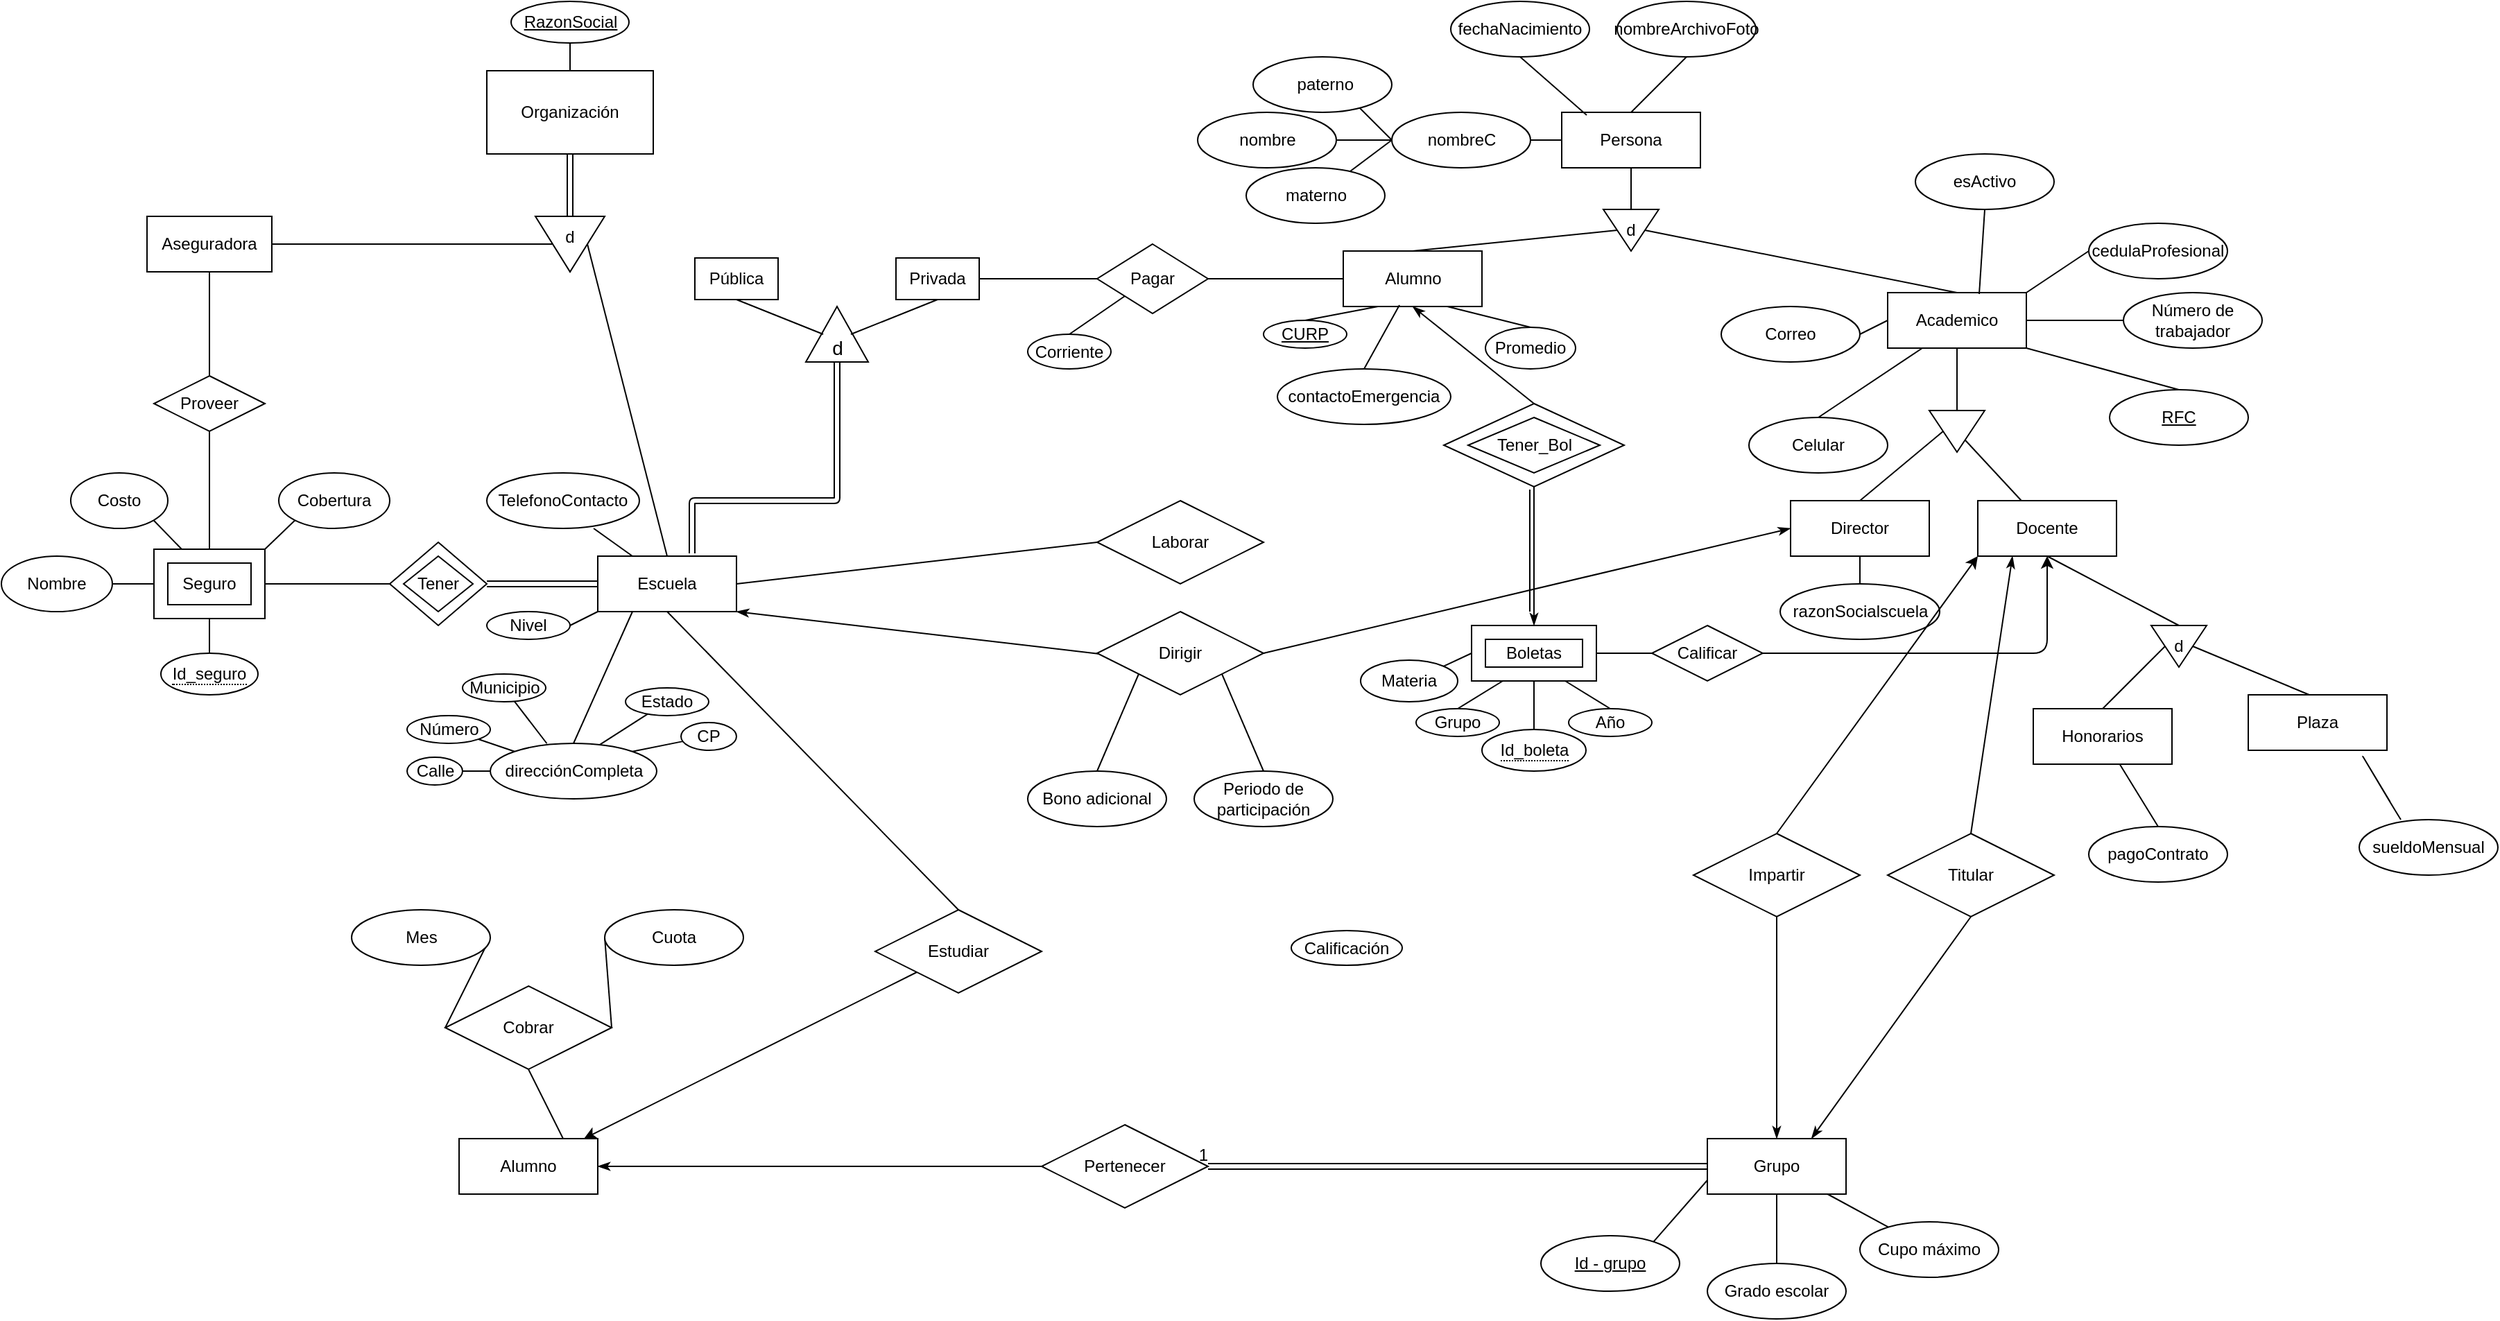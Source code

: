 <mxfile version="14.9.0" type="google"><diagram id="R2lEEEUBdFMjLlhIrx00" name="Page-1"><mxGraphModel dx="2610" dy="1580" grid="1" gridSize="10" guides="1" tooltips="1" connect="1" arrows="1" fold="1" page="1" pageScale="1" pageWidth="850" pageHeight="1100" math="0" shadow="0" extFonts="Permanent Marker^https://fonts.googleapis.com/css?family=Permanent+Marker"><root><mxCell id="0"/><mxCell id="1" parent="0"/><mxCell id="KtLs7sOax0Psql4U3E7a-147" style="edgeStyle=none;rounded=0;orthogonalLoop=1;jettySize=auto;html=1;exitX=1;exitY=1;exitDx=0;exitDy=0;entryX=0.085;entryY=0.525;entryDx=0;entryDy=0;entryPerimeter=0;startArrow=classicThin;startFill=1;endArrow=none;endFill=0;" parent="1" source="KtLs7sOax0Psql4U3E7a-1" target="KtLs7sOax0Psql4U3E7a-143" edge="1"><mxGeometry relative="1" as="geometry"/></mxCell><mxCell id="KtLs7sOax0Psql4U3E7a-1" value="Escuela" style="whiteSpace=wrap;html=1;align=center;" parent="1" vertex="1"><mxGeometry x="-610" y="90" width="100" height="40" as="geometry"/></mxCell><mxCell id="KtLs7sOax0Psql4U3E7a-2" value="Laborar" style="shape=rhombus;perimeter=rhombusPerimeter;whiteSpace=wrap;html=1;align=center;" parent="1" vertex="1"><mxGeometry x="-250" y="50" width="120" height="60" as="geometry"/></mxCell><mxCell id="KtLs7sOax0Psql4U3E7a-4" value="" style="endArrow=none;html=1;rounded=0;exitX=1;exitY=0.5;exitDx=0;exitDy=0;entryX=0;entryY=0.5;entryDx=0;entryDy=0;" parent="1" source="KtLs7sOax0Psql4U3E7a-1" target="KtLs7sOax0Psql4U3E7a-2" edge="1"><mxGeometry relative="1" as="geometry"><mxPoint x="310" y="250" as="sourcePoint"/><mxPoint x="470" y="250" as="targetPoint"/></mxGeometry></mxCell><mxCell id="UCFjjiq-yuMNq34gSpw4-24" style="edgeStyle=none;rounded=0;orthogonalLoop=1;jettySize=auto;html=1;exitX=0;exitY=0.5;exitDx=0;exitDy=0;entryX=1;entryY=0;entryDx=0;entryDy=0;endArrow=none;endFill=0;" parent="1" source="KtLs7sOax0Psql4U3E7a-7" target="UCFjjiq-yuMNq34gSpw4-15" edge="1"><mxGeometry relative="1" as="geometry"/></mxCell><mxCell id="KtLs7sOax0Psql4U3E7a-7" value="cedulaProfesional" style="ellipse;whiteSpace=wrap;html=1;align=center;" parent="1" vertex="1"><mxGeometry x="465" y="-150" width="100" height="40" as="geometry"/></mxCell><mxCell id="UCFjjiq-yuMNq34gSpw4-25" style="edgeStyle=none;rounded=0;orthogonalLoop=1;jettySize=auto;html=1;exitX=0;exitY=0.5;exitDx=0;exitDy=0;entryX=1;entryY=0.5;entryDx=0;entryDy=0;endArrow=none;endFill=0;" parent="1" source="KtLs7sOax0Psql4U3E7a-11" target="UCFjjiq-yuMNq34gSpw4-15" edge="1"><mxGeometry relative="1" as="geometry"/></mxCell><mxCell id="KtLs7sOax0Psql4U3E7a-11" value="Número de trabajador" style="ellipse;whiteSpace=wrap;html=1;align=center;" parent="1" vertex="1"><mxGeometry x="490" y="-100" width="100" height="40" as="geometry"/></mxCell><mxCell id="UCFjjiq-yuMNq34gSpw4-26" style="edgeStyle=none;rounded=0;orthogonalLoop=1;jettySize=auto;html=1;exitX=0.5;exitY=0;exitDx=0;exitDy=0;entryX=1;entryY=1;entryDx=0;entryDy=0;endArrow=none;endFill=0;" parent="1" source="KtLs7sOax0Psql4U3E7a-12" target="UCFjjiq-yuMNq34gSpw4-15" edge="1"><mxGeometry relative="1" as="geometry"/></mxCell><mxCell id="KtLs7sOax0Psql4U3E7a-12" value="RFC" style="ellipse;whiteSpace=wrap;html=1;align=center;fontStyle=4" parent="1" vertex="1"><mxGeometry x="480" y="-30" width="100" height="40" as="geometry"/></mxCell><mxCell id="UCFjjiq-yuMNq34gSpw4-28" style="edgeStyle=none;rounded=0;orthogonalLoop=1;jettySize=auto;html=1;exitX=1;exitY=0.5;exitDx=0;exitDy=0;entryX=0;entryY=0.5;entryDx=0;entryDy=0;endArrow=none;endFill=0;" parent="1" source="KtLs7sOax0Psql4U3E7a-27" target="UCFjjiq-yuMNq34gSpw4-15" edge="1"><mxGeometry relative="1" as="geometry"/></mxCell><mxCell id="KtLs7sOax0Psql4U3E7a-27" value="Correo" style="ellipse;whiteSpace=wrap;html=1;align=center;" parent="1" vertex="1"><mxGeometry x="200" y="-90" width="100" height="40" as="geometry"/></mxCell><mxCell id="UCFjjiq-yuMNq34gSpw4-27" style="edgeStyle=none;rounded=0;orthogonalLoop=1;jettySize=auto;html=1;exitX=0.5;exitY=0;exitDx=0;exitDy=0;entryX=0.25;entryY=1;entryDx=0;entryDy=0;endArrow=none;endFill=0;" parent="1" source="KtLs7sOax0Psql4U3E7a-28" target="UCFjjiq-yuMNq34gSpw4-15" edge="1"><mxGeometry relative="1" as="geometry"/></mxCell><mxCell id="KtLs7sOax0Psql4U3E7a-28" value="Celular" style="ellipse;whiteSpace=wrap;html=1;align=center;" parent="1" vertex="1"><mxGeometry x="220" y="-10" width="100" height="40" as="geometry"/></mxCell><mxCell id="KtLs7sOax0Psql4U3E7a-161" value="" style="edgeStyle=none;rounded=0;orthogonalLoop=1;jettySize=auto;html=1;startArrow=classicThin;startFill=1;endArrow=none;endFill=0;" parent="1" source="KtLs7sOax0Psql4U3E7a-39" target="KtLs7sOax0Psql4U3E7a-160" edge="1"><mxGeometry relative="1" as="geometry"/></mxCell><mxCell id="KtLs7sOax0Psql4U3E7a-39" value="Alumno" style="whiteSpace=wrap;html=1;align=center;" parent="1" vertex="1"><mxGeometry x="-710" y="510" width="100" height="40" as="geometry"/></mxCell><mxCell id="UCFjjiq-yuMNq34gSpw4-23" style="edgeStyle=none;rounded=0;orthogonalLoop=1;jettySize=auto;html=1;exitX=0.5;exitY=0;exitDx=0;exitDy=0;entryX=0.75;entryY=1;entryDx=0;entryDy=0;endArrow=none;endFill=0;" parent="1" source="KtLs7sOax0Psql4U3E7a-45" target="UCFjjiq-yuMNq34gSpw4-16" edge="1"><mxGeometry relative="1" as="geometry"/></mxCell><mxCell id="KtLs7sOax0Psql4U3E7a-45" value="Promedio" style="ellipse;whiteSpace=wrap;html=1;align=center;" parent="1" vertex="1"><mxGeometry x="30" y="-75" width="65" height="30" as="geometry"/></mxCell><mxCell id="KtLs7sOax0Psql4U3E7a-86" value="" style="edgeStyle=none;rounded=0;orthogonalLoop=1;jettySize=auto;html=1;endArrow=none;endFill=0;entryX=0.5;entryY=0;entryDx=0;entryDy=0;exitX=0.5;exitY=1;exitDx=0;exitDy=0;" parent="1" source="GUMRj1ig7MJOUgYOpkWh-27" target="GUMRj1ig7MJOUgYOpkWh-23" edge="1"><mxGeometry relative="1" as="geometry"><mxPoint x="-570" y="-320" as="sourcePoint"/></mxGeometry></mxCell><mxCell id="KtLs7sOax0Psql4U3E7a-51" value="" style="rounded=0;orthogonalLoop=1;jettySize=auto;html=1;" parent="1" source="KtLs7sOax0Psql4U3E7a-49" target="KtLs7sOax0Psql4U3E7a-39" edge="1"><mxGeometry relative="1" as="geometry"/></mxCell><mxCell id="KtLs7sOax0Psql4U3E7a-49" value="Estudiar" style="shape=rhombus;perimeter=rhombusPerimeter;whiteSpace=wrap;html=1;align=center;" parent="1" vertex="1"><mxGeometry x="-410" y="345" width="120" height="60" as="geometry"/></mxCell><mxCell id="KtLs7sOax0Psql4U3E7a-52" value="" style="endArrow=none;html=1;rounded=0;exitX=0.5;exitY=1;exitDx=0;exitDy=0;entryX=0.5;entryY=0;entryDx=0;entryDy=0;" parent="1" source="KtLs7sOax0Psql4U3E7a-1" target="KtLs7sOax0Psql4U3E7a-49" edge="1"><mxGeometry relative="1" as="geometry"><mxPoint x="190" y="310" as="sourcePoint"/><mxPoint x="350" y="310" as="targetPoint"/></mxGeometry></mxCell><mxCell id="KtLs7sOax0Psql4U3E7a-123" value="" style="edgeStyle=none;rounded=0;orthogonalLoop=1;jettySize=auto;html=1;endArrow=none;endFill=0;startArrow=classicThin;startFill=1;" parent="1" source="KtLs7sOax0Psql4U3E7a-65" target="KtLs7sOax0Psql4U3E7a-118" edge="1"><mxGeometry relative="1" as="geometry"/></mxCell><mxCell id="KtLs7sOax0Psql4U3E7a-65" value="Grupo" style="whiteSpace=wrap;html=1;align=center;" parent="1" vertex="1"><mxGeometry x="190" y="510" width="100" height="40" as="geometry"/></mxCell><mxCell id="KtLs7sOax0Psql4U3E7a-69" value="" style="rounded=0;orthogonalLoop=1;jettySize=auto;html=1;endArrow=none;endFill=0;" parent="1" source="KtLs7sOax0Psql4U3E7a-66" target="KtLs7sOax0Psql4U3E7a-65" edge="1"><mxGeometry relative="1" as="geometry"/></mxCell><mxCell id="KtLs7sOax0Psql4U3E7a-66" value="Grado escolar" style="ellipse;whiteSpace=wrap;html=1;align=center;" parent="1" vertex="1"><mxGeometry x="190" y="600" width="100" height="40" as="geometry"/></mxCell><mxCell id="KtLs7sOax0Psql4U3E7a-70" value="" style="edgeStyle=none;rounded=0;orthogonalLoop=1;jettySize=auto;html=1;endArrow=none;endFill=0;" parent="1" source="KtLs7sOax0Psql4U3E7a-67" target="KtLs7sOax0Psql4U3E7a-65" edge="1"><mxGeometry relative="1" as="geometry"/></mxCell><mxCell id="KtLs7sOax0Psql4U3E7a-67" value="Cupo máximo" style="ellipse;whiteSpace=wrap;html=1;align=center;" parent="1" vertex="1"><mxGeometry x="300" y="570" width="100" height="40" as="geometry"/></mxCell><mxCell id="KtLs7sOax0Psql4U3E7a-73" value="" style="edgeStyle=none;rounded=0;orthogonalLoop=1;jettySize=auto;html=1;endArrow=none;endFill=0;entryX=0;entryY=0.5;entryDx=0;entryDy=0;" parent="1" source="KtLs7sOax0Psql4U3E7a-72" target="GUMRj1ig7MJOUgYOpkWh-20" edge="1"><mxGeometry relative="1" as="geometry"/></mxCell><mxCell id="KtLs7sOax0Psql4U3E7a-72" value="Calle" style="ellipse;whiteSpace=wrap;html=1;align=center;" parent="1" vertex="1"><mxGeometry x="-747.5" y="235" width="40" height="20" as="geometry"/></mxCell><mxCell id="KtLs7sOax0Psql4U3E7a-75" value="" style="edgeStyle=none;rounded=0;orthogonalLoop=1;jettySize=auto;html=1;endArrow=none;endFill=0;entryX=0;entryY=0;entryDx=0;entryDy=0;" parent="1" source="KtLs7sOax0Psql4U3E7a-74" target="GUMRj1ig7MJOUgYOpkWh-20" edge="1"><mxGeometry relative="1" as="geometry"/></mxCell><mxCell id="KtLs7sOax0Psql4U3E7a-74" value="Número" style="ellipse;whiteSpace=wrap;html=1;align=center;" parent="1" vertex="1"><mxGeometry x="-747.5" y="205" width="60" height="20" as="geometry"/></mxCell><mxCell id="KtLs7sOax0Psql4U3E7a-82" value="" style="edgeStyle=none;rounded=0;orthogonalLoop=1;jettySize=auto;html=1;endArrow=none;endFill=0;entryX=0.34;entryY=0.003;entryDx=0;entryDy=0;entryPerimeter=0;" parent="1" source="KtLs7sOax0Psql4U3E7a-76" target="GUMRj1ig7MJOUgYOpkWh-20" edge="1"><mxGeometry relative="1" as="geometry"/></mxCell><mxCell id="KtLs7sOax0Psql4U3E7a-76" value="Municipio" style="ellipse;whiteSpace=wrap;html=1;align=center;" parent="1" vertex="1"><mxGeometry x="-707.5" y="175" width="60" height="20" as="geometry"/></mxCell><mxCell id="KtLs7sOax0Psql4U3E7a-84" value="" style="edgeStyle=none;rounded=0;orthogonalLoop=1;jettySize=auto;html=1;endArrow=none;endFill=0;entryX=1;entryY=0;entryDx=0;entryDy=0;" parent="1" source="KtLs7sOax0Psql4U3E7a-77" target="GUMRj1ig7MJOUgYOpkWh-20" edge="1"><mxGeometry relative="1" as="geometry"><mxPoint x="-597.5" y="231" as="targetPoint"/></mxGeometry></mxCell><mxCell id="KtLs7sOax0Psql4U3E7a-77" value="CP" style="ellipse;whiteSpace=wrap;html=1;align=center;" parent="1" vertex="1"><mxGeometry x="-550" y="210" width="40" height="20" as="geometry"/></mxCell><mxCell id="KtLs7sOax0Psql4U3E7a-83" value="" style="edgeStyle=none;rounded=0;orthogonalLoop=1;jettySize=auto;html=1;endArrow=none;endFill=0;entryX=0.653;entryY=0.032;entryDx=0;entryDy=0;entryPerimeter=0;" parent="1" source="KtLs7sOax0Psql4U3E7a-79" target="GUMRj1ig7MJOUgYOpkWh-20" edge="1"><mxGeometry relative="1" as="geometry"/></mxCell><mxCell id="KtLs7sOax0Psql4U3E7a-79" value="Estado" style="ellipse;whiteSpace=wrap;html=1;align=center;" parent="1" vertex="1"><mxGeometry x="-590" y="185" width="60" height="20" as="geometry"/></mxCell><mxCell id="UCFjjiq-yuMNq34gSpw4-35" style="edgeStyle=none;rounded=0;orthogonalLoop=1;jettySize=auto;html=1;exitX=0.5;exitY=0;exitDx=0;exitDy=0;entryX=0.5;entryY=1;entryDx=0;entryDy=0;endArrow=none;endFill=0;" parent="1" source="KtLs7sOax0Psql4U3E7a-94" target="UCFjjiq-yuMNq34gSpw4-33" edge="1"><mxGeometry relative="1" as="geometry"/></mxCell><mxCell id="KtLs7sOax0Psql4U3E7a-94" value="razonSocialscuela" style="ellipse;whiteSpace=wrap;html=1;align=center;" parent="1" vertex="1"><mxGeometry x="242.5" y="110" width="115" height="40" as="geometry"/></mxCell><mxCell id="KtLs7sOax0Psql4U3E7a-97" value="Materia" style="ellipse;whiteSpace=wrap;html=1;align=center;" parent="1" vertex="1"><mxGeometry x="-60" y="165" width="70" height="30" as="geometry"/></mxCell><mxCell id="KtLs7sOax0Psql4U3E7a-98" value="Grupo" style="ellipse;whiteSpace=wrap;html=1;align=center;" parent="1" vertex="1"><mxGeometry x="-20" y="200" width="60" height="20" as="geometry"/></mxCell><mxCell id="KtLs7sOax0Psql4U3E7a-99" value="Año" style="ellipse;whiteSpace=wrap;html=1;align=center;" parent="1" vertex="1"><mxGeometry x="90" y="200" width="60" height="20" as="geometry"/></mxCell><mxCell id="KtLs7sOax0Psql4U3E7a-100" value="Calificación" style="ellipse;whiteSpace=wrap;html=1;align=center;" parent="1" vertex="1"><mxGeometry x="-110" y="360" width="80" height="25" as="geometry"/></mxCell><mxCell id="KtLs7sOax0Psql4U3E7a-118" value="Impartir" style="shape=rhombus;perimeter=rhombusPerimeter;whiteSpace=wrap;html=1;align=center;" parent="1" vertex="1"><mxGeometry x="180" y="290" width="120" height="60" as="geometry"/></mxCell><mxCell id="KtLs7sOax0Psql4U3E7a-148" style="edgeStyle=none;rounded=0;orthogonalLoop=1;jettySize=auto;html=1;exitX=1;exitY=0.5;exitDx=0;exitDy=0;startArrow=none;startFill=0;endArrow=classicThin;endFill=1;entryX=0;entryY=0.5;entryDx=0;entryDy=0;entryPerimeter=0;" parent="1" source="KtLs7sOax0Psql4U3E7a-143" target="UCFjjiq-yuMNq34gSpw4-33" edge="1"><mxGeometry relative="1" as="geometry"><mxPoint x="-30" y="160" as="targetPoint"/></mxGeometry></mxCell><mxCell id="KtLs7sOax0Psql4U3E7a-143" value="Dirigir" style="shape=rhombus;perimeter=rhombusPerimeter;whiteSpace=wrap;html=1;align=center;" parent="1" vertex="1"><mxGeometry x="-250" y="130" width="120" height="60" as="geometry"/></mxCell><mxCell id="KtLs7sOax0Psql4U3E7a-150" style="edgeStyle=none;rounded=0;orthogonalLoop=1;jettySize=auto;html=1;exitX=0.5;exitY=0;exitDx=0;exitDy=0;entryX=1;entryY=1;entryDx=0;entryDy=0;startArrow=none;startFill=0;endArrow=none;endFill=0;" parent="1" source="KtLs7sOax0Psql4U3E7a-149" target="KtLs7sOax0Psql4U3E7a-143" edge="1"><mxGeometry relative="1" as="geometry"/></mxCell><mxCell id="KtLs7sOax0Psql4U3E7a-149" value="Periodo de participación" style="ellipse;whiteSpace=wrap;html=1;align=center;" parent="1" vertex="1"><mxGeometry x="-180" y="245" width="100" height="40" as="geometry"/></mxCell><mxCell id="KtLs7sOax0Psql4U3E7a-152" style="edgeStyle=none;rounded=0;orthogonalLoop=1;jettySize=auto;html=1;exitX=0.5;exitY=0;exitDx=0;exitDy=0;entryX=0;entryY=1;entryDx=0;entryDy=0;startArrow=none;startFill=0;endArrow=none;endFill=0;" parent="1" source="KtLs7sOax0Psql4U3E7a-151" target="KtLs7sOax0Psql4U3E7a-143" edge="1"><mxGeometry relative="1" as="geometry"/></mxCell><mxCell id="KtLs7sOax0Psql4U3E7a-151" value="Bono adicional" style="ellipse;whiteSpace=wrap;html=1;align=center;" parent="1" vertex="1"><mxGeometry x="-300" y="245" width="100" height="40" as="geometry"/></mxCell><mxCell id="KtLs7sOax0Psql4U3E7a-157" style="edgeStyle=none;rounded=0;orthogonalLoop=1;jettySize=auto;html=1;exitX=0.5;exitY=1;exitDx=0;exitDy=0;entryX=0.75;entryY=0;entryDx=0;entryDy=0;startArrow=none;startFill=0;endArrow=classicThin;endFill=1;" parent="1" source="KtLs7sOax0Psql4U3E7a-156" target="KtLs7sOax0Psql4U3E7a-65" edge="1"><mxGeometry relative="1" as="geometry"/></mxCell><mxCell id="KtLs7sOax0Psql4U3E7a-158" style="edgeStyle=none;rounded=0;orthogonalLoop=1;jettySize=auto;html=1;exitX=0.5;exitY=0;exitDx=0;exitDy=0;entryX=0.25;entryY=1;entryDx=0;entryDy=0;startArrow=none;startFill=0;endArrow=classicThin;endFill=1;" parent="1" source="KtLs7sOax0Psql4U3E7a-156" target="UCFjjiq-yuMNq34gSpw4-31" edge="1"><mxGeometry relative="1" as="geometry"><mxPoint x="340" y="180" as="targetPoint"/></mxGeometry></mxCell><mxCell id="KtLs7sOax0Psql4U3E7a-156" value="Titular" style="shape=rhombus;perimeter=rhombusPerimeter;whiteSpace=wrap;html=1;align=center;" parent="1" vertex="1"><mxGeometry x="320" y="290" width="120" height="60" as="geometry"/></mxCell><mxCell id="KtLs7sOax0Psql4U3E7a-160" value="Pertenecer" style="shape=rhombus;perimeter=rhombusPerimeter;whiteSpace=wrap;html=1;align=center;" parent="1" vertex="1"><mxGeometry x="-290" y="500" width="120" height="60" as="geometry"/></mxCell><mxCell id="KtLs7sOax0Psql4U3E7a-163" value="" style="shape=link;html=1;rounded=0;startArrow=classicThin;startFill=1;endArrow=none;endFill=0;entryX=1;entryY=0.5;entryDx=0;entryDy=0;exitX=0;exitY=0.5;exitDx=0;exitDy=0;" parent="1" source="KtLs7sOax0Psql4U3E7a-65" target="KtLs7sOax0Psql4U3E7a-160" edge="1"><mxGeometry relative="1" as="geometry"><mxPoint x="90" y="600" as="sourcePoint"/><mxPoint x="250" y="600" as="targetPoint"/></mxGeometry></mxCell><mxCell id="KtLs7sOax0Psql4U3E7a-164" value="1" style="resizable=0;html=1;align=right;verticalAlign=bottom;" parent="KtLs7sOax0Psql4U3E7a-163" connectable="0" vertex="1"><mxGeometry x="1" relative="1" as="geometry"/></mxCell><mxCell id="KtLs7sOax0Psql4U3E7a-167" style="edgeStyle=none;rounded=0;orthogonalLoop=1;jettySize=auto;html=1;startArrow=none;startFill=0;endArrow=classicThin;endFill=1;exitX=0.5;exitY=0;exitDx=0;exitDy=0;entryX=0.5;entryY=1;entryDx=0;entryDy=0;" parent="1" source="GUMRj1ig7MJOUgYOpkWh-41" target="UCFjjiq-yuMNq34gSpw4-16" edge="1"><mxGeometry relative="1" as="geometry"><mxPoint x="60" y="-80" as="targetPoint"/><mxPoint x="50" y="-10" as="sourcePoint"/></mxGeometry></mxCell><mxCell id="KtLs7sOax0Psql4U3E7a-168" style="edgeStyle=none;rounded=0;orthogonalLoop=1;jettySize=auto;html=1;startArrow=none;startFill=0;endArrow=classicThin;endFill=1;exitX=0.5;exitY=1;exitDx=0;exitDy=0;entryX=0.5;entryY=0;entryDx=0;entryDy=0;" parent="1" source="GUMRj1ig7MJOUgYOpkWh-41" target="GUMRj1ig7MJOUgYOpkWh-45" edge="1"><mxGeometry relative="1" as="geometry"><mxPoint x="40" y="90" as="sourcePoint"/><mxPoint x="70" y="170" as="targetPoint"/></mxGeometry></mxCell><mxCell id="KtLs7sOax0Psql4U3E7a-178" style="edgeStyle=none;rounded=0;orthogonalLoop=1;jettySize=auto;html=1;exitX=0.5;exitY=1;exitDx=0;exitDy=0;startArrow=none;startFill=0;endArrow=none;endFill=0;entryX=0.75;entryY=0;entryDx=0;entryDy=0;" parent="1" source="KtLs7sOax0Psql4U3E7a-176" target="KtLs7sOax0Psql4U3E7a-39" edge="1"><mxGeometry relative="1" as="geometry"><mxPoint x="-580" y="480" as="targetPoint"/></mxGeometry></mxCell><mxCell id="KtLs7sOax0Psql4U3E7a-176" value="Cobrar" style="shape=rhombus;perimeter=rhombusPerimeter;whiteSpace=wrap;html=1;align=center;" parent="1" vertex="1"><mxGeometry x="-720" y="400" width="120" height="60" as="geometry"/></mxCell><mxCell id="KtLs7sOax0Psql4U3E7a-181" style="edgeStyle=none;rounded=0;orthogonalLoop=1;jettySize=auto;html=1;exitX=1;exitY=0.5;exitDx=0;exitDy=0;entryX=0;entryY=0.5;entryDx=0;entryDy=0;startArrow=none;startFill=0;endArrow=none;endFill=0;" parent="1" source="KtLs7sOax0Psql4U3E7a-180" target="KtLs7sOax0Psql4U3E7a-176" edge="1"><mxGeometry relative="1" as="geometry"/></mxCell><mxCell id="KtLs7sOax0Psql4U3E7a-180" value="Mes" style="ellipse;whiteSpace=wrap;html=1;align=center;" parent="1" vertex="1"><mxGeometry x="-787.5" y="345" width="100" height="40" as="geometry"/></mxCell><mxCell id="KtLs7sOax0Psql4U3E7a-184" style="edgeStyle=none;rounded=0;orthogonalLoop=1;jettySize=auto;html=1;exitX=0;exitY=0.5;exitDx=0;exitDy=0;entryX=1;entryY=0.5;entryDx=0;entryDy=0;startArrow=none;startFill=0;endArrow=none;endFill=0;" parent="1" source="KtLs7sOax0Psql4U3E7a-183" target="KtLs7sOax0Psql4U3E7a-176" edge="1"><mxGeometry relative="1" as="geometry"/></mxCell><mxCell id="KtLs7sOax0Psql4U3E7a-183" value="Cuota" style="ellipse;whiteSpace=wrap;html=1;align=center;" parent="1" vertex="1"><mxGeometry x="-605" y="345" width="100" height="40" as="geometry"/></mxCell><mxCell id="KtLs7sOax0Psql4U3E7a-194" style="edgeStyle=none;rounded=0;orthogonalLoop=1;jettySize=auto;html=1;exitX=0.5;exitY=1;exitDx=0;exitDy=0;entryX=0;entryY=0.75;entryDx=0;entryDy=0;startArrow=none;startFill=0;endArrow=none;endFill=0;" parent="1" source="KtLs7sOax0Psql4U3E7a-193" target="KtLs7sOax0Psql4U3E7a-65" edge="1"><mxGeometry relative="1" as="geometry"/></mxCell><mxCell id="KtLs7sOax0Psql4U3E7a-193" value="Id - grupo" style="ellipse;whiteSpace=wrap;html=1;align=center;fontStyle=4" parent="1" vertex="1"><mxGeometry x="70" y="580" width="100" height="40" as="geometry"/></mxCell><mxCell id="UCFjjiq-yuMNq34gSpw4-14" style="edgeStyle=none;rounded=0;orthogonalLoop=1;jettySize=auto;html=1;exitX=0.5;exitY=1;exitDx=0;exitDy=0;entryX=0;entryY=0.5;entryDx=0;entryDy=0;endArrow=none;endFill=0;" parent="1" source="UCFjjiq-yuMNq34gSpw4-2" target="UCFjjiq-yuMNq34gSpw4-13" edge="1"><mxGeometry relative="1" as="geometry"/></mxCell><mxCell id="UCFjjiq-yuMNq34gSpw4-2" value="Persona" style="whiteSpace=wrap;html=1;align=center;" parent="1" vertex="1"><mxGeometry x="85" y="-230" width="100" height="40" as="geometry"/></mxCell><mxCell id="UCFjjiq-yuMNq34gSpw4-7" style="edgeStyle=none;rounded=0;orthogonalLoop=1;jettySize=auto;html=1;exitX=1;exitY=0.5;exitDx=0;exitDy=0;entryX=0;entryY=0.5;entryDx=0;entryDy=0;endArrow=none;endFill=0;" parent="1" source="UCFjjiq-yuMNq34gSpw4-6" target="UCFjjiq-yuMNq34gSpw4-2" edge="1"><mxGeometry relative="1" as="geometry"/></mxCell><mxCell id="UCFjjiq-yuMNq34gSpw4-6" value="&lt;div&gt;nombreC&lt;/div&gt;" style="ellipse;whiteSpace=wrap;html=1;align=center;" parent="1" vertex="1"><mxGeometry x="-37.5" y="-230" width="100" height="40" as="geometry"/></mxCell><mxCell id="djpSh8IXGMKy0im30Yb7-1" value="" style="endArrow=none;html=1;" parent="1" edge="1"><mxGeometry width="50" height="50" relative="1" as="geometry"><mxPoint x="-67.5" y="-240" as="sourcePoint"/><mxPoint x="-37.5" y="-210" as="targetPoint"/></mxGeometry></mxCell><mxCell id="djpSh8IXGMKy0im30Yb7-2" value="&amp;nbsp;paterno" style="ellipse;whiteSpace=wrap;html=1;align=center;" parent="1" vertex="1"><mxGeometry x="-137.5" y="-270" width="100" height="40" as="geometry"/></mxCell><mxCell id="djpSh8IXGMKy0im30Yb7-3" value="" style="endArrow=none;html=1;" parent="1" edge="1"><mxGeometry width="50" height="50" relative="1" as="geometry"><mxPoint x="-87.5" y="-210" as="sourcePoint"/><mxPoint x="-37.5" y="-210" as="targetPoint"/></mxGeometry></mxCell><mxCell id="djpSh8IXGMKy0im30Yb7-4" value="&lt;div&gt;nombre&lt;/div&gt;" style="ellipse;whiteSpace=wrap;html=1;align=center;" parent="1" vertex="1"><mxGeometry x="-177.5" y="-230" width="100" height="40" as="geometry"/></mxCell><mxCell id="djpSh8IXGMKy0im30Yb7-5" value="" style="endArrow=none;html=1;" parent="1" edge="1"><mxGeometry width="50" height="50" relative="1" as="geometry"><mxPoint x="-77.5" y="-180" as="sourcePoint"/><mxPoint x="-37.5" y="-210" as="targetPoint"/></mxGeometry></mxCell><mxCell id="djpSh8IXGMKy0im30Yb7-6" value="&lt;div&gt;materno&lt;/div&gt;" style="ellipse;whiteSpace=wrap;html=1;align=center;" parent="1" vertex="1"><mxGeometry x="-142.5" y="-190" width="100" height="40" as="geometry"/></mxCell><mxCell id="UCFjjiq-yuMNq34gSpw4-10" style="edgeStyle=none;rounded=0;orthogonalLoop=1;jettySize=auto;html=1;exitX=0.5;exitY=1;exitDx=0;exitDy=0;entryX=0.18;entryY=0.05;entryDx=0;entryDy=0;entryPerimeter=0;endArrow=none;endFill=0;" parent="1" source="UCFjjiq-yuMNq34gSpw4-9" target="UCFjjiq-yuMNq34gSpw4-2" edge="1"><mxGeometry relative="1" as="geometry"/></mxCell><mxCell id="UCFjjiq-yuMNq34gSpw4-9" value="fechaNacimiento" style="ellipse;whiteSpace=wrap;html=1;align=center;" parent="1" vertex="1"><mxGeometry x="5" y="-310" width="100" height="40" as="geometry"/></mxCell><mxCell id="UCFjjiq-yuMNq34gSpw4-12" style="edgeStyle=none;rounded=0;orthogonalLoop=1;jettySize=auto;html=1;exitX=0.5;exitY=1;exitDx=0;exitDy=0;entryX=0.5;entryY=0;entryDx=0;entryDy=0;endArrow=none;endFill=0;" parent="1" source="UCFjjiq-yuMNq34gSpw4-11" target="UCFjjiq-yuMNq34gSpw4-2" edge="1"><mxGeometry relative="1" as="geometry"/></mxCell><mxCell id="UCFjjiq-yuMNq34gSpw4-11" value="nombreArchivoFoto" style="ellipse;whiteSpace=wrap;html=1;align=center;" parent="1" vertex="1"><mxGeometry x="125" y="-310" width="100" height="40" as="geometry"/></mxCell><mxCell id="UCFjjiq-yuMNq34gSpw4-13" value="d" style="triangle;whiteSpace=wrap;html=1;direction=south;" parent="1" vertex="1"><mxGeometry x="115" y="-160" width="40" height="30" as="geometry"/></mxCell><mxCell id="UCFjjiq-yuMNq34gSpw4-18" style="edgeStyle=none;rounded=0;orthogonalLoop=1;jettySize=auto;html=1;exitX=0.5;exitY=0;exitDx=0;exitDy=0;entryX=0.5;entryY=0;entryDx=0;entryDy=0;endArrow=none;endFill=0;" parent="1" source="UCFjjiq-yuMNq34gSpw4-15" target="UCFjjiq-yuMNq34gSpw4-13" edge="1"><mxGeometry relative="1" as="geometry"/></mxCell><mxCell id="UCFjjiq-yuMNq34gSpw4-30" style="edgeStyle=none;rounded=0;orthogonalLoop=1;jettySize=auto;html=1;exitX=0.5;exitY=1;exitDx=0;exitDy=0;endArrow=none;endFill=0;entryX=0;entryY=0.5;entryDx=0;entryDy=0;" parent="1" source="UCFjjiq-yuMNq34gSpw4-15" target="UCFjjiq-yuMNq34gSpw4-29" edge="1"><mxGeometry relative="1" as="geometry"><mxPoint x="370" y="-40" as="targetPoint"/></mxGeometry></mxCell><mxCell id="UCFjjiq-yuMNq34gSpw4-15" value="Academico" style="whiteSpace=wrap;html=1;align=center;" parent="1" vertex="1"><mxGeometry x="320" y="-100" width="100" height="40" as="geometry"/></mxCell><mxCell id="UCFjjiq-yuMNq34gSpw4-17" style="edgeStyle=none;rounded=0;orthogonalLoop=1;jettySize=auto;html=1;exitX=0.5;exitY=0;exitDx=0;exitDy=0;entryX=0.5;entryY=1;entryDx=0;entryDy=0;endArrow=none;endFill=0;" parent="1" source="UCFjjiq-yuMNq34gSpw4-16" target="UCFjjiq-yuMNq34gSpw4-13" edge="1"><mxGeometry relative="1" as="geometry"/></mxCell><mxCell id="UCFjjiq-yuMNq34gSpw4-16" value="Alumno" style="whiteSpace=wrap;html=1;align=center;" parent="1" vertex="1"><mxGeometry x="-72.5" y="-130" width="100" height="40" as="geometry"/></mxCell><mxCell id="UCFjjiq-yuMNq34gSpw4-19" value="contactoEmergencia" style="ellipse;whiteSpace=wrap;html=1;align=center;" parent="1" vertex="1"><mxGeometry x="-120" y="-45" width="125" height="40" as="geometry"/></mxCell><mxCell id="UCFjjiq-yuMNq34gSpw4-22" style="edgeStyle=none;rounded=0;orthogonalLoop=1;jettySize=auto;html=1;exitX=0.5;exitY=0;exitDx=0;exitDy=0;endArrow=none;endFill=0;entryX=0.25;entryY=1;entryDx=0;entryDy=0;" parent="1" source="UCFjjiq-yuMNq34gSpw4-21" target="UCFjjiq-yuMNq34gSpw4-16" edge="1"><mxGeometry relative="1" as="geometry"><mxPoint x="10" y="-60" as="targetPoint"/></mxGeometry></mxCell><mxCell id="UCFjjiq-yuMNq34gSpw4-21" value="&lt;u&gt;CURP&lt;/u&gt;" style="ellipse;whiteSpace=wrap;html=1;align=center;" parent="1" vertex="1"><mxGeometry x="-130" y="-80" width="60" height="20" as="geometry"/></mxCell><mxCell id="djpSh8IXGMKy0im30Yb7-12" value="" style="endArrow=none;html=1;exitX=0;exitY=0.5;exitDx=0;exitDy=0;entryX=0.5;entryY=1;entryDx=0;entryDy=0;" parent="1" source="djpSh8IXGMKy0im30Yb7-14" target="UCFjjiq-yuMNq34gSpw4-31" edge="1"><mxGeometry width="50" height="50" relative="1" as="geometry"><mxPoint x="455" y="202.5" as="sourcePoint"/><mxPoint x="420" y="117.5" as="targetPoint"/></mxGeometry></mxCell><mxCell id="djpSh8IXGMKy0im30Yb7-14" value="d" style="triangle;whiteSpace=wrap;html=1;direction=south;" parent="1" vertex="1"><mxGeometry x="510" y="140" width="40" height="30" as="geometry"/></mxCell><mxCell id="djpSh8IXGMKy0im30Yb7-17" value="Honorarios" style="whiteSpace=wrap;html=1;align=center;" parent="1" vertex="1"><mxGeometry x="425" y="200" width="100" height="40" as="geometry"/></mxCell><mxCell id="UCFjjiq-yuMNq34gSpw4-29" value="" style="triangle;whiteSpace=wrap;html=1;rotation=90;" parent="1" vertex="1"><mxGeometry x="355" y="-20" width="30" height="40" as="geometry"/></mxCell><mxCell id="djpSh8IXGMKy0im30Yb7-20" value="" style="endArrow=none;html=1;exitX=0.5;exitY=0;exitDx=0;exitDy=0;entryX=0.5;entryY=1;entryDx=0;entryDy=0;" parent="1" source="djpSh8IXGMKy0im30Yb7-17" target="djpSh8IXGMKy0im30Yb7-14" edge="1"><mxGeometry width="50" height="50" relative="1" as="geometry"><mxPoint x="470" y="180" as="sourcePoint"/><mxPoint x="520" y="140" as="targetPoint"/></mxGeometry></mxCell><mxCell id="UCFjjiq-yuMNq34gSpw4-32" value="" style="edgeStyle=none;rounded=0;orthogonalLoop=1;jettySize=auto;html=1;endArrow=none;endFill=0;" parent="1" source="UCFjjiq-yuMNq34gSpw4-31" target="UCFjjiq-yuMNq34gSpw4-29" edge="1"><mxGeometry relative="1" as="geometry"/></mxCell><mxCell id="UCFjjiq-yuMNq34gSpw4-31" value="Docente" style="whiteSpace=wrap;html=1;align=center;" parent="1" vertex="1"><mxGeometry x="385" y="50" width="100" height="40" as="geometry"/></mxCell><mxCell id="UCFjjiq-yuMNq34gSpw4-34" style="edgeStyle=none;rounded=0;orthogonalLoop=1;jettySize=auto;html=1;exitX=0.5;exitY=0;exitDx=0;exitDy=0;entryX=0.5;entryY=1;entryDx=0;entryDy=0;endArrow=none;endFill=0;" parent="1" source="UCFjjiq-yuMNq34gSpw4-33" target="UCFjjiq-yuMNq34gSpw4-29" edge="1"><mxGeometry relative="1" as="geometry"/></mxCell><mxCell id="UCFjjiq-yuMNq34gSpw4-33" value="Director" style="whiteSpace=wrap;html=1;align=center;" parent="1" vertex="1"><mxGeometry x="250" y="50" width="100" height="40" as="geometry"/></mxCell><mxCell id="GUMRj1ig7MJOUgYOpkWh-3" value="" style="group" parent="1" vertex="1" connectable="0"><mxGeometry x="-760" y="80" width="70" height="60" as="geometry"/></mxCell><mxCell id="GUMRj1ig7MJOUgYOpkWh-2" value="" style="rhombus;whiteSpace=wrap;html=1;" parent="GUMRj1ig7MJOUgYOpkWh-3" vertex="1"><mxGeometry width="70" height="60" as="geometry"/></mxCell><mxCell id="GUMRj1ig7MJOUgYOpkWh-1" value="Tener" style="rhombus;whiteSpace=wrap;html=1;" parent="GUMRj1ig7MJOUgYOpkWh-3" vertex="1"><mxGeometry x="10" y="10" width="50" height="40" as="geometry"/></mxCell><mxCell id="djpSh8IXGMKy0im30Yb7-22" value="Plaza" style="whiteSpace=wrap;html=1;align=center;" parent="1" vertex="1"><mxGeometry x="580" y="190" width="100" height="40" as="geometry"/></mxCell><mxCell id="GUMRj1ig7MJOUgYOpkWh-6" value="" style="endArrow=none;html=1;entryX=1;entryY=0.5;entryDx=0;entryDy=0;exitX=0;exitY=0.5;exitDx=0;exitDy=0;shape=link;" parent="1" source="KtLs7sOax0Psql4U3E7a-1" target="GUMRj1ig7MJOUgYOpkWh-2" edge="1"><mxGeometry width="50" height="50" relative="1" as="geometry"><mxPoint x="-550" y="100" as="sourcePoint"/><mxPoint x="-500" y="50" as="targetPoint"/></mxGeometry></mxCell><mxCell id="djpSh8IXGMKy0im30Yb7-24" value="" style="endArrow=none;html=1;exitX=0.44;exitY=0;exitDx=0;exitDy=0;exitPerimeter=0;entryX=0.5;entryY=0;entryDx=0;entryDy=0;" parent="1" source="djpSh8IXGMKy0im30Yb7-22" target="djpSh8IXGMKy0im30Yb7-14" edge="1"><mxGeometry width="50" height="50" relative="1" as="geometry"><mxPoint x="610" y="180" as="sourcePoint"/><mxPoint x="550" y="150" as="targetPoint"/></mxGeometry></mxCell><mxCell id="GUMRj1ig7MJOUgYOpkWh-9" value="" style="group" parent="1" vertex="1" connectable="0"><mxGeometry x="-930" y="85" width="80" height="50" as="geometry"/></mxCell><mxCell id="GUMRj1ig7MJOUgYOpkWh-8" value="" style="rounded=0;whiteSpace=wrap;html=1;" parent="GUMRj1ig7MJOUgYOpkWh-9" vertex="1"><mxGeometry width="80" height="50" as="geometry"/></mxCell><mxCell id="GUMRj1ig7MJOUgYOpkWh-7" value="Seguro" style="rounded=0;whiteSpace=wrap;html=1;" parent="GUMRj1ig7MJOUgYOpkWh-9" vertex="1"><mxGeometry x="10" y="10" width="60" height="30" as="geometry"/></mxCell><mxCell id="GUMRj1ig7MJOUgYOpkWh-10" value="" style="endArrow=none;html=1;entryX=1;entryY=0.5;entryDx=0;entryDy=0;exitX=0;exitY=0.5;exitDx=0;exitDy=0;" parent="1" source="GUMRj1ig7MJOUgYOpkWh-2" target="GUMRj1ig7MJOUgYOpkWh-8" edge="1"><mxGeometry width="50" height="50" relative="1" as="geometry"><mxPoint x="-550" y="100" as="sourcePoint"/><mxPoint x="-500" y="50" as="targetPoint"/></mxGeometry></mxCell><mxCell id="GUMRj1ig7MJOUgYOpkWh-12" value="Nombre" style="ellipse;whiteSpace=wrap;html=1;" parent="1" vertex="1"><mxGeometry x="-1040" y="90" width="80" height="40" as="geometry"/></mxCell><mxCell id="GUMRj1ig7MJOUgYOpkWh-13" value="Costo" style="ellipse;whiteSpace=wrap;html=1;" parent="1" vertex="1"><mxGeometry x="-990" y="30" width="70" height="40" as="geometry"/></mxCell><mxCell id="GUMRj1ig7MJOUgYOpkWh-14" value="Cobertura" style="ellipse;whiteSpace=wrap;html=1;" parent="1" vertex="1"><mxGeometry x="-840" y="30" width="80" height="40" as="geometry"/></mxCell><mxCell id="GUMRj1ig7MJOUgYOpkWh-15" value="&lt;span style=&quot;border-bottom: 1px dotted&quot;&gt;Id_seguro&lt;/span&gt;" style="ellipse;whiteSpace=wrap;html=1;align=center;" parent="1" vertex="1"><mxGeometry x="-925" y="160" width="70" height="30" as="geometry"/></mxCell><mxCell id="GUMRj1ig7MJOUgYOpkWh-16" value="" style="endArrow=none;html=1;entryX=0.5;entryY=0;entryDx=0;entryDy=0;exitX=0.5;exitY=1;exitDx=0;exitDy=0;" parent="1" source="GUMRj1ig7MJOUgYOpkWh-8" target="GUMRj1ig7MJOUgYOpkWh-15" edge="1"><mxGeometry width="50" height="50" relative="1" as="geometry"><mxPoint x="-930" y="100" as="sourcePoint"/><mxPoint x="-880" y="50" as="targetPoint"/></mxGeometry></mxCell><mxCell id="GUMRj1ig7MJOUgYOpkWh-17" value="" style="endArrow=none;html=1;entryX=1;entryY=0.5;entryDx=0;entryDy=0;exitX=0;exitY=0.5;exitDx=0;exitDy=0;" parent="1" source="GUMRj1ig7MJOUgYOpkWh-8" target="GUMRj1ig7MJOUgYOpkWh-12" edge="1"><mxGeometry width="50" height="50" relative="1" as="geometry"><mxPoint x="-960" y="110" as="sourcePoint"/><mxPoint x="-880" y="50" as="targetPoint"/></mxGeometry></mxCell><mxCell id="GUMRj1ig7MJOUgYOpkWh-18" value="" style="endArrow=none;html=1;entryX=1;entryY=1;entryDx=0;entryDy=0;exitX=0.25;exitY=0;exitDx=0;exitDy=0;" parent="1" source="GUMRj1ig7MJOUgYOpkWh-8" target="GUMRj1ig7MJOUgYOpkWh-13" edge="1"><mxGeometry width="50" height="50" relative="1" as="geometry"><mxPoint x="-930" y="100" as="sourcePoint"/><mxPoint x="-880" y="50" as="targetPoint"/></mxGeometry></mxCell><mxCell id="GUMRj1ig7MJOUgYOpkWh-19" value="" style="endArrow=none;html=1;entryX=0;entryY=1;entryDx=0;entryDy=0;exitX=1;exitY=0;exitDx=0;exitDy=0;" parent="1" source="GUMRj1ig7MJOUgYOpkWh-8" target="GUMRj1ig7MJOUgYOpkWh-14" edge="1"><mxGeometry width="50" height="50" relative="1" as="geometry"><mxPoint x="-930" y="100" as="sourcePoint"/><mxPoint x="-880" y="50" as="targetPoint"/></mxGeometry></mxCell><mxCell id="UCFjjiq-yuMNq34gSpw4-37" style="edgeStyle=none;rounded=0;orthogonalLoop=1;jettySize=auto;html=1;exitX=0.5;exitY=1;exitDx=0;exitDy=0;entryX=0.66;entryY=0.025;entryDx=0;entryDy=0;entryPerimeter=0;endArrow=none;endFill=0;" parent="1" source="UCFjjiq-yuMNq34gSpw4-36" target="UCFjjiq-yuMNq34gSpw4-15" edge="1"><mxGeometry relative="1" as="geometry"/></mxCell><mxCell id="UCFjjiq-yuMNq34gSpw4-36" value="esActivo" style="ellipse;whiteSpace=wrap;html=1;align=center;" parent="1" vertex="1"><mxGeometry x="340" y="-200" width="100" height="40" as="geometry"/></mxCell><mxCell id="GUMRj1ig7MJOUgYOpkWh-20" value="direcciónCompleta" style="ellipse;whiteSpace=wrap;html=1;" parent="1" vertex="1"><mxGeometry x="-687.5" y="225" width="120" height="40" as="geometry"/></mxCell><mxCell id="djpSh8IXGMKy0im30Yb7-26" value="" style="endArrow=classic;html=1;entryX=0;entryY=1;entryDx=0;entryDy=0;exitX=0.5;exitY=0;exitDx=0;exitDy=0;" parent="1" target="UCFjjiq-yuMNq34gSpw4-31" edge="1" source="KtLs7sOax0Psql4U3E7a-118"><mxGeometry width="50" height="50" relative="1" as="geometry"><mxPoint x="240" y="405" as="sourcePoint"/><mxPoint x="290" y="355" as="targetPoint"/></mxGeometry></mxCell><mxCell id="djpSh8IXGMKy0im30Yb7-27" value="" style="endArrow=none;html=1;" parent="1" edge="1"><mxGeometry width="50" height="50" relative="1" as="geometry"><mxPoint x="690" y="280" as="sourcePoint"/><mxPoint x="682.283" y="267.139" as="targetPoint"/><Array as="points"><mxPoint x="682" y="267"/><mxPoint x="660" y="230"/></Array></mxGeometry></mxCell><mxCell id="djpSh8IXGMKy0im30Yb7-29" value="sueldoMensual" style="ellipse;whiteSpace=wrap;html=1;align=center;" parent="1" vertex="1"><mxGeometry x="660" y="280" width="100" height="40" as="geometry"/></mxCell><mxCell id="GUMRj1ig7MJOUgYOpkWh-23" value="Organización" style="rounded=0;whiteSpace=wrap;html=1;" parent="1" vertex="1"><mxGeometry x="-690" y="-260" width="120" height="60" as="geometry"/></mxCell><mxCell id="GUMRj1ig7MJOUgYOpkWh-27" value="RazonSocial" style="ellipse;whiteSpace=wrap;html=1;align=center;fontStyle=4;" parent="1" vertex="1"><mxGeometry x="-672.5" y="-310" width="85" height="30" as="geometry"/></mxCell><mxCell id="GUMRj1ig7MJOUgYOpkWh-28" value="" style="endArrow=none;html=1;entryX=0.5;entryY=1;entryDx=0;entryDy=0;exitX=0;exitY=0.5;exitDx=0;exitDy=0;shape=link;" parent="1" source="GUMRj1ig7MJOUgYOpkWh-24" target="GUMRj1ig7MJOUgYOpkWh-23" edge="1"><mxGeometry width="50" height="50" relative="1" as="geometry"><mxPoint x="-290" y="-50" as="sourcePoint"/><mxPoint x="-240" y="-100" as="targetPoint"/></mxGeometry></mxCell><mxCell id="GUMRj1ig7MJOUgYOpkWh-29" value="" style="endArrow=none;html=1;entryX=0.5;entryY=0;entryDx=0;entryDy=0;exitX=0.5;exitY=0;exitDx=0;exitDy=0;" parent="1" source="KtLs7sOax0Psql4U3E7a-1" target="GUMRj1ig7MJOUgYOpkWh-24" edge="1"><mxGeometry width="50" height="50" relative="1" as="geometry"><mxPoint x="-560" y="50" as="sourcePoint"/><mxPoint x="-490" y="-60" as="targetPoint"/></mxGeometry></mxCell><mxCell id="GUMRj1ig7MJOUgYOpkWh-31" value="Aseguradora" style="rounded=0;whiteSpace=wrap;html=1;" parent="1" vertex="1"><mxGeometry x="-935" y="-155" width="90" height="40" as="geometry"/></mxCell><mxCell id="GUMRj1ig7MJOUgYOpkWh-32" value="" style="endArrow=none;html=1;entryX=0.5;entryY=1;entryDx=0;entryDy=0;exitX=1;exitY=0.5;exitDx=0;exitDy=0;" parent="1" source="GUMRj1ig7MJOUgYOpkWh-31" target="GUMRj1ig7MJOUgYOpkWh-24" edge="1"><mxGeometry width="50" height="50" relative="1" as="geometry"><mxPoint x="-540" y="-10" as="sourcePoint"/><mxPoint x="-490" y="-60" as="targetPoint"/></mxGeometry></mxCell><mxCell id="GUMRj1ig7MJOUgYOpkWh-33" value="Proveer" style="rhombus;whiteSpace=wrap;html=1;" parent="1" vertex="1"><mxGeometry x="-930" y="-40" width="80" height="40" as="geometry"/></mxCell><mxCell id="GUMRj1ig7MJOUgYOpkWh-35" value="" style="endArrow=none;html=1;entryX=0.5;entryY=1;entryDx=0;entryDy=0;exitX=0.5;exitY=0;exitDx=0;exitDy=0;" parent="1" source="GUMRj1ig7MJOUgYOpkWh-8" target="GUMRj1ig7MJOUgYOpkWh-33" edge="1"><mxGeometry width="50" height="50" relative="1" as="geometry"><mxPoint x="-540" y="-10" as="sourcePoint"/><mxPoint x="-490" y="-60" as="targetPoint"/></mxGeometry></mxCell><mxCell id="GUMRj1ig7MJOUgYOpkWh-38" value="" style="endArrow=none;html=1;entryX=0.5;entryY=1;entryDx=0;entryDy=0;exitX=0.5;exitY=0;exitDx=0;exitDy=0;" parent="1" source="GUMRj1ig7MJOUgYOpkWh-33" target="GUMRj1ig7MJOUgYOpkWh-31" edge="1"><mxGeometry width="50" height="50" relative="1" as="geometry"><mxPoint x="-890" y="-20" as="sourcePoint"/><mxPoint x="-490" y="-60" as="targetPoint"/></mxGeometry></mxCell><mxCell id="GUMRj1ig7MJOUgYOpkWh-40" value="" style="group" parent="1" vertex="1" connectable="0"><mxGeometry x="-655" y="-155" width="50" height="40" as="geometry"/></mxCell><mxCell id="GUMRj1ig7MJOUgYOpkWh-24" value="" style="triangle;whiteSpace=wrap;html=1;rotation=90;" parent="GUMRj1ig7MJOUgYOpkWh-40" vertex="1"><mxGeometry x="5" y="-5" width="40" height="50" as="geometry"/></mxCell><mxCell id="GUMRj1ig7MJOUgYOpkWh-39" value="d" style="text;html=1;strokeColor=none;fillColor=none;align=center;verticalAlign=middle;whiteSpace=wrap;rounded=0;" parent="GUMRj1ig7MJOUgYOpkWh-40" vertex="1"><mxGeometry x="5" y="5" width="40" height="20" as="geometry"/></mxCell><mxCell id="GUMRj1ig7MJOUgYOpkWh-43" value="" style="group" parent="1" vertex="1" connectable="0"><mxGeometry y="-20" width="130" height="60" as="geometry"/></mxCell><mxCell id="GUMRj1ig7MJOUgYOpkWh-41" value="" style="rhombus;whiteSpace=wrap;html=1;" parent="GUMRj1ig7MJOUgYOpkWh-43" vertex="1"><mxGeometry width="130" height="60" as="geometry"/></mxCell><mxCell id="KtLs7sOax0Psql4U3E7a-165" value="Tener_Bol" style="shape=rhombus;perimeter=rhombusPerimeter;whiteSpace=wrap;html=1;align=center;" parent="GUMRj1ig7MJOUgYOpkWh-43" vertex="1"><mxGeometry x="17.5" y="10" width="95" height="40" as="geometry"/></mxCell><mxCell id="GUMRj1ig7MJOUgYOpkWh-46" value="" style="group" parent="1" vertex="1" connectable="0"><mxGeometry x="20" y="140" width="90" height="40" as="geometry"/></mxCell><mxCell id="GUMRj1ig7MJOUgYOpkWh-45" value="" style="rounded=0;whiteSpace=wrap;html=1;" parent="GUMRj1ig7MJOUgYOpkWh-46" vertex="1"><mxGeometry width="90" height="40" as="geometry"/></mxCell><mxCell id="KtLs7sOax0Psql4U3E7a-96" value="Boletas" style="whiteSpace=wrap;html=1;align=center;" parent="GUMRj1ig7MJOUgYOpkWh-46" vertex="1"><mxGeometry x="10" y="10" width="70" height="20" as="geometry"/></mxCell><mxCell id="GUMRj1ig7MJOUgYOpkWh-47" value="&lt;span style=&quot;border-bottom: 1px dotted&quot;&gt;Id_boleta&lt;/span&gt;" style="ellipse;whiteSpace=wrap;html=1;align=center;" parent="1" vertex="1"><mxGeometry x="27.5" y="215" width="75" height="30" as="geometry"/></mxCell><mxCell id="GUMRj1ig7MJOUgYOpkWh-49" value="" style="endArrow=none;html=1;entryX=0;entryY=0.5;entryDx=0;entryDy=0;exitX=1;exitY=0;exitDx=0;exitDy=0;" parent="1" source="KtLs7sOax0Psql4U3E7a-97" target="GUMRj1ig7MJOUgYOpkWh-45" edge="1"><mxGeometry width="50" height="50" relative="1" as="geometry"><mxPoint x="-60" y="200" as="sourcePoint"/><mxPoint x="-10" y="150" as="targetPoint"/></mxGeometry></mxCell><mxCell id="GUMRj1ig7MJOUgYOpkWh-50" value="" style="endArrow=none;html=1;entryX=0.25;entryY=1;entryDx=0;entryDy=0;exitX=0.5;exitY=0;exitDx=0;exitDy=0;" parent="1" source="KtLs7sOax0Psql4U3E7a-98" target="GUMRj1ig7MJOUgYOpkWh-45" edge="1"><mxGeometry width="50" height="50" relative="1" as="geometry"><mxPoint x="-60" y="200" as="sourcePoint"/><mxPoint x="-10" y="150" as="targetPoint"/></mxGeometry></mxCell><mxCell id="GUMRj1ig7MJOUgYOpkWh-51" value="" style="endArrow=none;html=1;entryX=0.5;entryY=1;entryDx=0;entryDy=0;exitX=0.5;exitY=0;exitDx=0;exitDy=0;" parent="1" source="GUMRj1ig7MJOUgYOpkWh-47" target="GUMRj1ig7MJOUgYOpkWh-45" edge="1"><mxGeometry width="50" height="50" relative="1" as="geometry"><mxPoint x="80" y="230" as="sourcePoint"/><mxPoint x="-10" y="150" as="targetPoint"/></mxGeometry></mxCell><mxCell id="GUMRj1ig7MJOUgYOpkWh-52" value="" style="endArrow=none;html=1;entryX=0.75;entryY=1;entryDx=0;entryDy=0;exitX=0.5;exitY=0;exitDx=0;exitDy=0;" parent="1" source="KtLs7sOax0Psql4U3E7a-99" target="GUMRj1ig7MJOUgYOpkWh-45" edge="1"><mxGeometry width="50" height="50" relative="1" as="geometry"><mxPoint x="140" y="230" as="sourcePoint"/><mxPoint x="-10" y="150" as="targetPoint"/></mxGeometry></mxCell><mxCell id="GUMRj1ig7MJOUgYOpkWh-53" value="" style="endArrow=none;html=1;" parent="1" edge="1"><mxGeometry width="50" height="50" relative="1" as="geometry"><mxPoint x="62" y="130" as="sourcePoint"/><mxPoint x="62" y="42" as="targetPoint"/></mxGeometry></mxCell><mxCell id="GUMRj1ig7MJOUgYOpkWh-54" value="Calificar" style="rhombus;whiteSpace=wrap;html=1;" parent="1" vertex="1"><mxGeometry x="150" y="140" width="80" height="40" as="geometry"/></mxCell><mxCell id="GUMRj1ig7MJOUgYOpkWh-55" value="" style="endArrow=none;html=1;entryX=0;entryY=0.5;entryDx=0;entryDy=0;exitX=1;exitY=0.5;exitDx=0;exitDy=0;" parent="1" source="GUMRj1ig7MJOUgYOpkWh-45" target="GUMRj1ig7MJOUgYOpkWh-54" edge="1"><mxGeometry width="50" height="50" relative="1" as="geometry"><mxPoint x="240" y="200" as="sourcePoint"/><mxPoint x="290" y="150" as="targetPoint"/></mxGeometry></mxCell><mxCell id="GUMRj1ig7MJOUgYOpkWh-56" value="" style="endArrow=classic;html=1;exitX=1;exitY=0.5;exitDx=0;exitDy=0;entryX=0.5;entryY=1;entryDx=0;entryDy=0;edgeStyle=orthogonalEdgeStyle;" parent="1" source="GUMRj1ig7MJOUgYOpkWh-54" target="UCFjjiq-yuMNq34gSpw4-31" edge="1"><mxGeometry width="50" height="50" relative="1" as="geometry"><mxPoint x="240" y="200" as="sourcePoint"/><mxPoint x="290" y="150" as="targetPoint"/></mxGeometry></mxCell><mxCell id="GUMRj1ig7MJOUgYOpkWh-58" value="TelefonoContacto" style="ellipse;whiteSpace=wrap;html=1;" parent="1" vertex="1"><mxGeometry x="-690" y="30" width="110" height="40" as="geometry"/></mxCell><mxCell id="GUMRj1ig7MJOUgYOpkWh-59" value="" style="endArrow=none;html=1;entryX=0.7;entryY=1;entryDx=0;entryDy=0;exitX=0.25;exitY=0;exitDx=0;exitDy=0;entryPerimeter=0;" parent="1" source="KtLs7sOax0Psql4U3E7a-1" target="GUMRj1ig7MJOUgYOpkWh-58" edge="1"><mxGeometry width="50" height="50" relative="1" as="geometry"><mxPoint x="-440" y="200" as="sourcePoint"/><mxPoint x="-390" y="150" as="targetPoint"/></mxGeometry></mxCell><mxCell id="GUMRj1ig7MJOUgYOpkWh-60" value="Nivel" style="ellipse;whiteSpace=wrap;html=1;" parent="1" vertex="1"><mxGeometry x="-690" y="130" width="60" height="20" as="geometry"/></mxCell><mxCell id="GUMRj1ig7MJOUgYOpkWh-61" value="" style="endArrow=none;html=1;entryX=1;entryY=0.5;entryDx=0;entryDy=0;exitX=0;exitY=1;exitDx=0;exitDy=0;" parent="1" source="KtLs7sOax0Psql4U3E7a-1" target="GUMRj1ig7MJOUgYOpkWh-60" edge="1"><mxGeometry width="50" height="50" relative="1" as="geometry"><mxPoint x="-590" y="100" as="sourcePoint"/><mxPoint x="-540" y="50" as="targetPoint"/></mxGeometry></mxCell><mxCell id="GUMRj1ig7MJOUgYOpkWh-64" value="Privada" style="rounded=0;whiteSpace=wrap;html=1;" parent="1" vertex="1"><mxGeometry x="-395" y="-125" width="60" height="30" as="geometry"/></mxCell><mxCell id="GUMRj1ig7MJOUgYOpkWh-65" value="Pública" style="rounded=0;whiteSpace=wrap;html=1;" parent="1" vertex="1"><mxGeometry x="-540" y="-125" width="60" height="30" as="geometry"/></mxCell><mxCell id="GUMRj1ig7MJOUgYOpkWh-68" value="" style="group" parent="1" vertex="1" connectable="0"><mxGeometry x="-460" y="-90" width="45" height="40" as="geometry"/></mxCell><mxCell id="GUMRj1ig7MJOUgYOpkWh-66" value="" style="triangle;whiteSpace=wrap;html=1;rotation=-90;" parent="GUMRj1ig7MJOUgYOpkWh-68" vertex="1"><mxGeometry x="2.5" y="-2.5" width="40" height="45" as="geometry"/></mxCell><mxCell id="GUMRj1ig7MJOUgYOpkWh-67" value="&lt;font style=&quot;font-size: 14px&quot;&gt;d&lt;/font&gt;" style="text;html=1;strokeColor=none;fillColor=none;align=center;verticalAlign=middle;whiteSpace=wrap;rounded=0;" parent="GUMRj1ig7MJOUgYOpkWh-68" vertex="1"><mxGeometry x="2.5" y="20" width="40" height="20" as="geometry"/></mxCell><mxCell id="GUMRj1ig7MJOUgYOpkWh-70" value="" style="endArrow=none;html=1;entryX=0.5;entryY=1;entryDx=0;entryDy=0;exitX=0.25;exitY=0;exitDx=0;exitDy=0;" parent="1" source="GUMRj1ig7MJOUgYOpkWh-67" target="GUMRj1ig7MJOUgYOpkWh-65" edge="1"><mxGeometry width="50" height="50" relative="1" as="geometry"><mxPoint x="-340" as="sourcePoint"/><mxPoint x="-290" y="-50" as="targetPoint"/></mxGeometry></mxCell><mxCell id="GUMRj1ig7MJOUgYOpkWh-71" value="" style="endArrow=none;html=1;entryX=0.5;entryY=1;entryDx=0;entryDy=0;exitX=0.75;exitY=0;exitDx=0;exitDy=0;" parent="1" source="GUMRj1ig7MJOUgYOpkWh-67" target="GUMRj1ig7MJOUgYOpkWh-64" edge="1"><mxGeometry width="50" height="50" relative="1" as="geometry"><mxPoint x="-340" as="sourcePoint"/><mxPoint x="-290" y="-50" as="targetPoint"/></mxGeometry></mxCell><mxCell id="GUMRj1ig7MJOUgYOpkWh-73" value="Pagar" style="rhombus;whiteSpace=wrap;html=1;" parent="1" vertex="1"><mxGeometry x="-250" y="-135" width="80" height="50" as="geometry"/></mxCell><mxCell id="GUMRj1ig7MJOUgYOpkWh-74" value="" style="endArrow=none;html=1;entryX=0.405;entryY=0.975;entryDx=0;entryDy=0;entryPerimeter=0;exitX=0.5;exitY=0;exitDx=0;exitDy=0;" parent="1" source="UCFjjiq-yuMNq34gSpw4-19" target="UCFjjiq-yuMNq34gSpw4-16" edge="1"><mxGeometry width="50" height="50" relative="1" as="geometry"><mxPoint x="-150" as="sourcePoint"/><mxPoint x="-100" y="-50" as="targetPoint"/></mxGeometry></mxCell><mxCell id="GUMRj1ig7MJOUgYOpkWh-75" value="" style="endArrow=none;html=1;entryX=0;entryY=0.5;entryDx=0;entryDy=0;exitX=1;exitY=0.5;exitDx=0;exitDy=0;" parent="1" source="GUMRj1ig7MJOUgYOpkWh-64" target="GUMRj1ig7MJOUgYOpkWh-73" edge="1"><mxGeometry width="50" height="50" relative="1" as="geometry"><mxPoint x="-150" as="sourcePoint"/><mxPoint x="-100" y="-50" as="targetPoint"/></mxGeometry></mxCell><mxCell id="GUMRj1ig7MJOUgYOpkWh-76" value="" style="endArrow=none;html=1;entryX=0;entryY=0.5;entryDx=0;entryDy=0;exitX=1;exitY=0.5;exitDx=0;exitDy=0;" parent="1" source="GUMRj1ig7MJOUgYOpkWh-73" target="UCFjjiq-yuMNq34gSpw4-16" edge="1"><mxGeometry width="50" height="50" relative="1" as="geometry"><mxPoint x="-150" as="sourcePoint"/><mxPoint x="-100" y="-50" as="targetPoint"/></mxGeometry></mxCell><mxCell id="GUMRj1ig7MJOUgYOpkWh-77" value="" style="endArrow=none;html=1;entryX=0.25;entryY=1;entryDx=0;entryDy=0;exitX=0.5;exitY=0;exitDx=0;exitDy=0;" parent="1" source="GUMRj1ig7MJOUgYOpkWh-20" target="KtLs7sOax0Psql4U3E7a-1" edge="1"><mxGeometry width="50" height="50" relative="1" as="geometry"><mxPoint x="-590" y="100" as="sourcePoint"/><mxPoint x="-540" y="50" as="targetPoint"/></mxGeometry></mxCell><mxCell id="GUMRj1ig7MJOUgYOpkWh-78" value="" style="endArrow=none;html=1;entryX=0.5;entryY=1;entryDx=0;entryDy=0;exitX=0.68;exitY=-0.05;exitDx=0;exitDy=0;exitPerimeter=0;shape=link;edgeStyle=orthogonalEdgeStyle;" parent="1" source="KtLs7sOax0Psql4U3E7a-1" target="GUMRj1ig7MJOUgYOpkWh-67" edge="1"><mxGeometry width="50" height="50" relative="1" as="geometry"><mxPoint x="-590" y="100" as="sourcePoint"/><mxPoint x="-540" y="50" as="targetPoint"/><Array as="points"><mxPoint x="-542" y="50"/><mxPoint x="-437" y="50"/></Array></mxGeometry></mxCell><mxCell id="GUMRj1ig7MJOUgYOpkWh-79" value="Corriente" style="ellipse;whiteSpace=wrap;html=1;" parent="1" vertex="1"><mxGeometry x="-300" y="-70" width="60" height="25" as="geometry"/></mxCell><mxCell id="GUMRj1ig7MJOUgYOpkWh-80" value="" style="endArrow=none;html=1;entryX=0;entryY=1;entryDx=0;entryDy=0;exitX=0.5;exitY=0;exitDx=0;exitDy=0;" parent="1" source="GUMRj1ig7MJOUgYOpkWh-79" target="GUMRj1ig7MJOUgYOpkWh-73" edge="1"><mxGeometry width="50" height="50" relative="1" as="geometry"><mxPoint x="-220" as="sourcePoint"/><mxPoint x="-170" y="-50" as="targetPoint"/></mxGeometry></mxCell><mxCell id="UpTKak9groSK8EDNCeAk-2" style="rounded=0;orthogonalLoop=1;jettySize=auto;html=1;exitX=0.5;exitY=0;exitDx=0;exitDy=0;endArrow=none;endFill=0;" edge="1" parent="1" source="UpTKak9groSK8EDNCeAk-1" target="djpSh8IXGMKy0im30Yb7-17"><mxGeometry relative="1" as="geometry"/></mxCell><mxCell id="UpTKak9groSK8EDNCeAk-1" value="pagoContrato" style="ellipse;whiteSpace=wrap;html=1;align=center;" vertex="1" parent="1"><mxGeometry x="465" y="285" width="100" height="40" as="geometry"/></mxCell></root></mxGraphModel></diagram></mxfile>